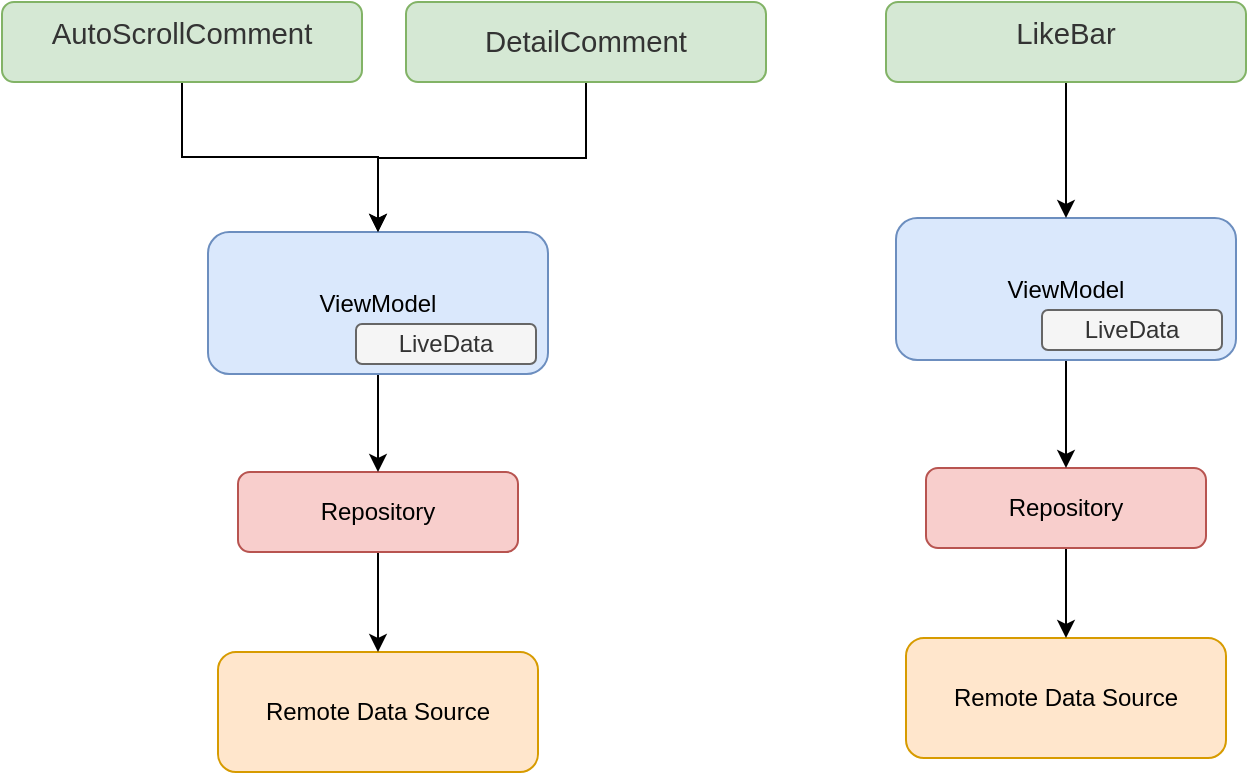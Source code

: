<mxfile version="13.2.1" type="github">
  <diagram id="Lgi-VTkNLRSRakI04hkZ" name="Page-1">
    <mxGraphModel dx="915" dy="1046" grid="0" gridSize="10" guides="1" tooltips="1" connect="1" arrows="1" fold="1" page="1" pageScale="1" pageWidth="850" pageHeight="1100" math="0" shadow="0">
      <root>
        <mxCell id="0" />
        <mxCell id="1" parent="0" />
        <mxCell id="GTwo-jpA5W4Ik4ZYs9SP-2" value="&lt;span&gt;Remote Data Source&lt;/span&gt;" style="rounded=1;whiteSpace=wrap;html=1;fillColor=#ffe6cc;strokeColor=#d79b00;" parent="1" vertex="1">
          <mxGeometry x="147" y="565" width="160" height="60" as="geometry" />
        </mxCell>
        <mxCell id="GTwo-jpA5W4Ik4ZYs9SP-7" style="edgeStyle=orthogonalEdgeStyle;rounded=0;orthogonalLoop=1;jettySize=auto;html=1;exitX=0.5;exitY=1;exitDx=0;exitDy=0;" parent="1" source="GTwo-jpA5W4Ik4ZYs9SP-3" target="GTwo-jpA5W4Ik4ZYs9SP-2" edge="1">
          <mxGeometry relative="1" as="geometry" />
        </mxCell>
        <mxCell id="GTwo-jpA5W4Ik4ZYs9SP-3" value="Repository" style="rounded=1;whiteSpace=wrap;html=1;fillColor=#f8cecc;strokeColor=#b85450;" parent="1" vertex="1">
          <mxGeometry x="157" y="475" width="140" height="40" as="geometry" />
        </mxCell>
        <mxCell id="GTwo-jpA5W4Ik4ZYs9SP-6" style="edgeStyle=orthogonalEdgeStyle;rounded=0;orthogonalLoop=1;jettySize=auto;html=1;exitX=0.5;exitY=1;exitDx=0;exitDy=0;" parent="1" source="GTwo-jpA5W4Ik4ZYs9SP-4" target="GTwo-jpA5W4Ik4ZYs9SP-3" edge="1">
          <mxGeometry relative="1" as="geometry" />
        </mxCell>
        <mxCell id="GTwo-jpA5W4Ik4ZYs9SP-4" value="&lt;span&gt;ViewModel&lt;/span&gt;" style="rounded=1;whiteSpace=wrap;html=1;fillColor=#dae8fc;strokeColor=#6c8ebf;" parent="1" vertex="1">
          <mxGeometry x="142" y="355" width="170" height="71" as="geometry" />
        </mxCell>
        <mxCell id="GTwo-jpA5W4Ik4ZYs9SP-5" value="LiveData" style="rounded=1;whiteSpace=wrap;html=1;fillColor=#f5f5f5;strokeColor=#666666;fontColor=#333333;" parent="1" vertex="1">
          <mxGeometry x="216" y="401" width="90" height="20" as="geometry" />
        </mxCell>
        <mxCell id="GTwo-jpA5W4Ik4ZYs9SP-10" style="edgeStyle=orthogonalEdgeStyle;rounded=0;orthogonalLoop=1;jettySize=auto;html=1;" parent="1" source="GTwo-jpA5W4Ik4ZYs9SP-9" target="GTwo-jpA5W4Ik4ZYs9SP-4" edge="1">
          <mxGeometry relative="1" as="geometry" />
        </mxCell>
        <mxCell id="GTwo-jpA5W4Ik4ZYs9SP-9" value="&lt;div&gt;&lt;div class=&quot;document&quot;&gt;&lt;p class=&quot;paragraph text-align-type-left pap-line-1 pap-line-rule-auto pap-spacing-before-0pt pap-spacing-after-6pt pap-left-indent-4em pap-hanging-indent-3.2em&quot; style=&quot;text-align: left ; line-height: 100% ; margin-top: 0px ; margin-bottom: 8px&quot;&gt;&lt;span style=&quot;font-size: 11pt ; font-family: , &amp;#34;helvetica neue&amp;#34; , &amp;#34;helvetica&amp;#34; , &amp;#34;pingfang sc&amp;#34; , &amp;#34;microsoft yahei&amp;#34; , &amp;#34;source han sans sc&amp;#34; , &amp;#34;noto sans cjk sc&amp;#34; , &amp;#34;wenquanyi micro hei&amp;#34; , sans-serif ; color: rgb(51 , 51 , 51) ; background: transparent ; letter-spacing: 0pt ; vertical-align: baseline&quot;&gt;AutoScrollComment&lt;/span&gt;&lt;/p&gt;&lt;/div&gt;&lt;/div&gt;" style="rounded=1;whiteSpace=wrap;html=1;fillColor=#d5e8d4;strokeColor=#82b366;" parent="1" vertex="1">
          <mxGeometry x="39" y="240" width="180" height="40" as="geometry" />
        </mxCell>
        <mxCell id="24gs1fXxNHCFXMQzm2_T-1" value="&lt;span&gt;Remote Data Source&lt;/span&gt;" style="rounded=1;whiteSpace=wrap;html=1;fillColor=#ffe6cc;strokeColor=#d79b00;" vertex="1" parent="1">
          <mxGeometry x="491" y="558" width="160" height="60" as="geometry" />
        </mxCell>
        <mxCell id="24gs1fXxNHCFXMQzm2_T-2" style="edgeStyle=orthogonalEdgeStyle;rounded=0;orthogonalLoop=1;jettySize=auto;html=1;exitX=0.5;exitY=1;exitDx=0;exitDy=0;" edge="1" parent="1" source="24gs1fXxNHCFXMQzm2_T-3" target="24gs1fXxNHCFXMQzm2_T-1">
          <mxGeometry relative="1" as="geometry" />
        </mxCell>
        <mxCell id="24gs1fXxNHCFXMQzm2_T-3" value="Repository" style="rounded=1;whiteSpace=wrap;html=1;fillColor=#f8cecc;strokeColor=#b85450;" vertex="1" parent="1">
          <mxGeometry x="501" y="473" width="140" height="40" as="geometry" />
        </mxCell>
        <mxCell id="24gs1fXxNHCFXMQzm2_T-4" style="edgeStyle=orthogonalEdgeStyle;rounded=0;orthogonalLoop=1;jettySize=auto;html=1;exitX=0.5;exitY=1;exitDx=0;exitDy=0;" edge="1" parent="1" source="24gs1fXxNHCFXMQzm2_T-5" target="24gs1fXxNHCFXMQzm2_T-3">
          <mxGeometry relative="1" as="geometry" />
        </mxCell>
        <mxCell id="24gs1fXxNHCFXMQzm2_T-5" value="&lt;span&gt;ViewModel&lt;/span&gt;" style="rounded=1;whiteSpace=wrap;html=1;fillColor=#dae8fc;strokeColor=#6c8ebf;" vertex="1" parent="1">
          <mxGeometry x="486" y="348" width="170" height="71" as="geometry" />
        </mxCell>
        <mxCell id="24gs1fXxNHCFXMQzm2_T-6" value="LiveData" style="rounded=1;whiteSpace=wrap;html=1;fillColor=#f5f5f5;strokeColor=#666666;fontColor=#333333;" vertex="1" parent="1">
          <mxGeometry x="559" y="394" width="90" height="20" as="geometry" />
        </mxCell>
        <mxCell id="24gs1fXxNHCFXMQzm2_T-7" style="edgeStyle=orthogonalEdgeStyle;rounded=0;orthogonalLoop=1;jettySize=auto;html=1;" edge="1" parent="1" source="24gs1fXxNHCFXMQzm2_T-8" target="24gs1fXxNHCFXMQzm2_T-5">
          <mxGeometry relative="1" as="geometry" />
        </mxCell>
        <mxCell id="24gs1fXxNHCFXMQzm2_T-8" value="&lt;div&gt;&lt;div class=&quot;document&quot;&gt;&lt;p class=&quot;paragraph text-align-type-left pap-line-1 pap-line-rule-auto pap-spacing-before-0pt pap-spacing-after-6pt pap-left-indent-4em pap-hanging-indent-3.2em&quot; style=&quot;text-align: left ; line-height: 100% ; margin-top: 0px ; margin-bottom: 8px&quot;&gt;&lt;span style=&quot;font-size: 11pt ; font-family: , &amp;#34;helvetica neue&amp;#34; , &amp;#34;helvetica&amp;#34; , &amp;#34;pingfang sc&amp;#34; , &amp;#34;microsoft yahei&amp;#34; , &amp;#34;source han sans sc&amp;#34; , &amp;#34;noto sans cjk sc&amp;#34; , &amp;#34;wenquanyi micro hei&amp;#34; , sans-serif ; color: rgb(51 , 51 , 51) ; background: transparent ; letter-spacing: 0pt ; vertical-align: baseline&quot;&gt;LikeBar&lt;/span&gt;&lt;/p&gt;&lt;/div&gt;&lt;/div&gt;" style="rounded=1;whiteSpace=wrap;html=1;fillColor=#d5e8d4;strokeColor=#82b366;" vertex="1" parent="1">
          <mxGeometry x="481" y="240" width="180" height="40" as="geometry" />
        </mxCell>
        <mxCell id="24gs1fXxNHCFXMQzm2_T-15" style="edgeStyle=orthogonalEdgeStyle;rounded=0;orthogonalLoop=1;jettySize=auto;html=1;entryX=0.5;entryY=0;entryDx=0;entryDy=0;" edge="1" parent="1" source="24gs1fXxNHCFXMQzm2_T-16" target="GTwo-jpA5W4Ik4ZYs9SP-4">
          <mxGeometry relative="1" as="geometry">
            <Array as="points">
              <mxPoint x="331" y="318" />
              <mxPoint x="227" y="318" />
            </Array>
          </mxGeometry>
        </mxCell>
        <mxCell id="24gs1fXxNHCFXMQzm2_T-16" value="&lt;div class=&quot;document&quot;&gt;&lt;p class=&quot;paragraph text-align-type-left pap-line-1 pap-line-rule-auto pap-spacing-before-0pt pap-spacing-after-6pt pap-left-indent-4em pap-hanging-indent-3.2em&quot; style=&quot;text-align: left ; line-height: 100% ; margin-top: 0px ; margin-bottom: 8px&quot;&gt;&lt;/p&gt;&lt;div&gt;&lt;div class=&quot;document&quot;&gt;&lt;p class=&quot;paragraph text-align-type-left pap-line-1 pap-line-rule-auto pap-spacing-before-0pt pap-spacing-after-6pt pap-left-indent-4em pap-hanging-indent-3.2em&quot; style=&quot;text-align: left ; line-height: 100% ; margin-top: 0px ; margin-bottom: 8px&quot;&gt;&lt;span style=&quot;font-size: 11pt ; font-family: , &amp;#34;helvetica neue&amp;#34; , &amp;#34;helvetica&amp;#34; , &amp;#34;pingfang sc&amp;#34; , &amp;#34;microsoft yahei&amp;#34; , &amp;#34;source han sans sc&amp;#34; , &amp;#34;noto sans cjk sc&amp;#34; , &amp;#34;wenquanyi micro hei&amp;#34; , sans-serif ; color: rgb(51 , 51 , 51) ; background: transparent ; letter-spacing: 0pt ; vertical-align: baseline&quot;&gt;DetailComment&lt;/span&gt;&lt;/p&gt;&lt;/div&gt;&lt;/div&gt;&lt;/div&gt;" style="rounded=1;whiteSpace=wrap;html=1;fillColor=#d5e8d4;strokeColor=#82b366;" vertex="1" parent="1">
          <mxGeometry x="241" y="240" width="180" height="40" as="geometry" />
        </mxCell>
      </root>
    </mxGraphModel>
  </diagram>
</mxfile>
